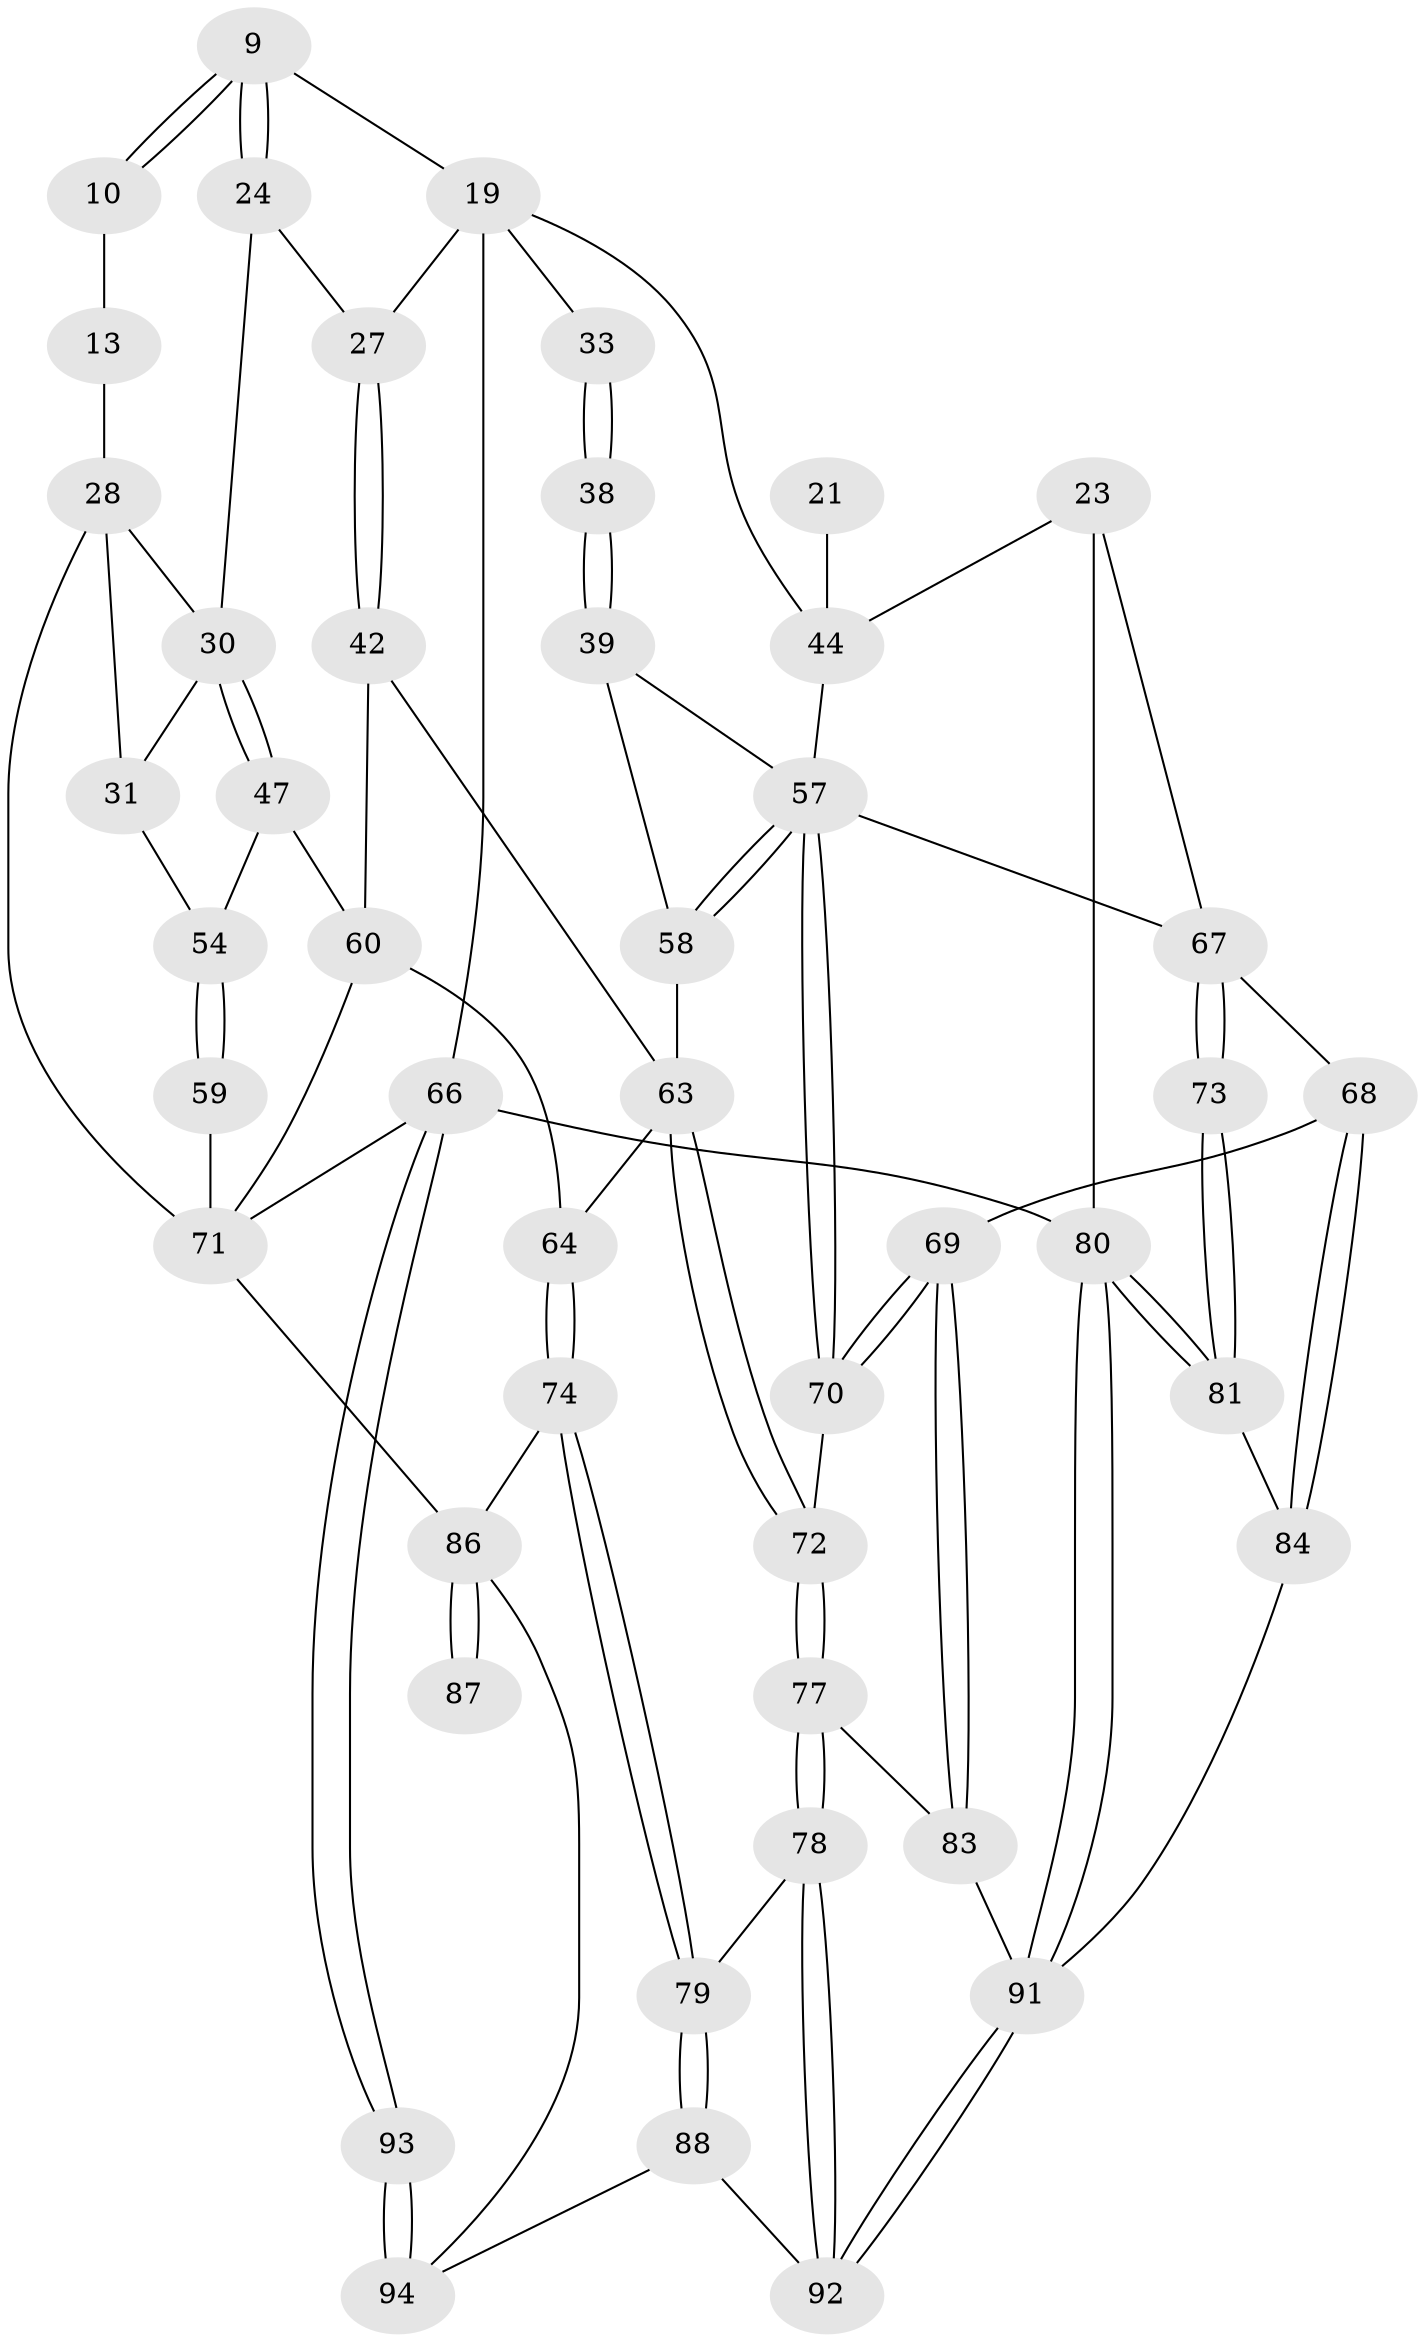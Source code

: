 // original degree distribution, {3: 0.031914893617021274, 6: 0.20212765957446807, 5: 0.5638297872340425, 4: 0.20212765957446807}
// Generated by graph-tools (version 1.1) at 2025/59/03/09/25 04:59:50]
// undirected, 47 vertices, 100 edges
graph export_dot {
graph [start="1"]
  node [color=gray90,style=filled];
  9 [pos="+0.2769861268692246+0.1361230524834074"];
  10 [pos="+0.2190171877625155+0.12045237481216324"];
  13 [pos="+0.16639790199501764+0.13245334124616187",super="+6"];
  19 [pos="+0.7880633284069712+0.10094373846278204",super="+16+18"];
  21 [pos="+0.9672093162007868+0.1809507328764031"];
  23 [pos="+1+0.17790402557442714"];
  24 [pos="+0.25059766103655234+0.27819960357433193"];
  27 [pos="+0.4127498366322056+0.2608712737062483"];
  28 [pos="+0+0.2609002735073335",super="+15"];
  30 [pos="+0.10535909771402921+0.32809551800466374",super="+26+25"];
  31 [pos="+0.0795615237876988+0.33622874612848996"];
  33 [pos="+0.5605546256260503+0.20195909517682378",super="+32"];
  38 [pos="+0.5666962874139797+0.23251184806180458",super="+37"];
  39 [pos="+0.5771895766188335+0.3536606291900914",super="+36"];
  42 [pos="+0.4566505756766662+0.40423057580120797"];
  44 [pos="+0.9650972254280128+0.35682426666926864",super="+43+22"];
  47 [pos="+0.19692858185312634+0.429295478682318",super="+46"];
  54 [pos="+0.15734945676759554+0.4405851484676154",super="+50"];
  57 [pos="+0.6706677843210797+0.5763402596330396",super="+49+35+48"];
  58 [pos="+0.6518374469243554+0.5619653029912517",super="+40"];
  59 [pos="+0.12403719140078531+0.5450230665835081",super="+51"];
  60 [pos="+0.2728087649426968+0.5396293802261473",super="+45"];
  63 [pos="+0.3958623329436184+0.6414032278056516",super="+62+41"];
  64 [pos="+0.3910793272478335+0.6424746504150618"];
  66 [pos="+0+1",super="+2+11"];
  67 [pos="+0.8918522099385962+0.6665067283994716",super="+56+55"];
  68 [pos="+0.8242865016719428+0.7355935364662959"];
  69 [pos="+0.7073848919863812+0.7256116271094945"];
  70 [pos="+0.676148157525792+0.6670299255128226"];
  71 [pos="+0.13215193008471324+0.6321918092315809",super="+61+65"];
  72 [pos="+0.5016799850018523+0.705209061559807"];
  73 [pos="+1+0.7768600488904347"];
  74 [pos="+0.3041888743786745+0.7974828070103057"];
  77 [pos="+0.46558362030289224+0.8333213280546272"];
  78 [pos="+0.43564047695816077+0.8596815568827093"];
  79 [pos="+0.3716989757774778+0.845781508461026"];
  80 [pos="+1+1",super="+12"];
  81 [pos="+1+0.9299380416993499"];
  83 [pos="+0.6825144408650093+0.8032348025240652"];
  84 [pos="+0.9025733570534907+0.8053468789992904"];
  86 [pos="+0.22766754235256134+0.8441996730255987",super="+75+76+82"];
  87 [pos="+0.1286909017862858+0.8928159428743243"];
  88 [pos="+0.27155479771312074+1"];
  91 [pos="+0.6950675055771931+1",super="+85"];
  92 [pos="+0.6181375771536723+1"];
  93 [pos="+0.007222246499740843+1"];
  94 [pos="+0.12203536138923705+0.9238092495601063",super="+90"];
  9 -- 10;
  9 -- 10;
  9 -- 24;
  9 -- 24;
  9 -- 19;
  10 -- 13 [weight=2];
  13 -- 28 [weight=2];
  19 -- 66 [weight=2];
  19 -- 33 [weight=2];
  19 -- 27;
  19 -- 44;
  21 -- 44 [weight=3];
  23 -- 80;
  23 -- 67;
  23 -- 44;
  24 -- 27;
  24 -- 30;
  27 -- 42;
  27 -- 42;
  28 -- 31;
  28 -- 71 [weight=2];
  28 -- 30;
  30 -- 31;
  30 -- 47 [weight=2];
  30 -- 47;
  31 -- 54;
  33 -- 38 [weight=2];
  33 -- 38;
  38 -- 39 [weight=2];
  38 -- 39;
  39 -- 57;
  39 -- 58;
  42 -- 60;
  42 -- 63;
  44 -- 57 [weight=2];
  47 -- 54;
  47 -- 60;
  54 -- 59 [weight=2];
  54 -- 59;
  57 -- 58;
  57 -- 58;
  57 -- 70;
  57 -- 70;
  57 -- 67;
  58 -- 63 [weight=2];
  59 -- 71 [weight=2];
  60 -- 64;
  60 -- 71;
  63 -- 64;
  63 -- 72;
  63 -- 72;
  64 -- 74;
  64 -- 74;
  66 -- 93;
  66 -- 93;
  66 -- 80 [weight=3];
  66 -- 71 [weight=2];
  67 -- 68;
  67 -- 73 [weight=2];
  67 -- 73;
  68 -- 69;
  68 -- 84;
  68 -- 84;
  69 -- 70;
  69 -- 70;
  69 -- 83;
  69 -- 83;
  70 -- 72;
  71 -- 86 [weight=2];
  72 -- 77;
  72 -- 77;
  73 -- 81;
  73 -- 81;
  74 -- 79;
  74 -- 79;
  74 -- 86;
  77 -- 78;
  77 -- 78;
  77 -- 83;
  78 -- 79;
  78 -- 92;
  78 -- 92;
  79 -- 88;
  79 -- 88;
  80 -- 81;
  80 -- 81;
  80 -- 91;
  80 -- 91;
  81 -- 84;
  83 -- 91;
  84 -- 91;
  86 -- 87 [weight=2];
  86 -- 87;
  86 -- 94;
  88 -- 92;
  88 -- 94;
  91 -- 92;
  91 -- 92;
  93 -- 94 [weight=2];
  93 -- 94;
}
